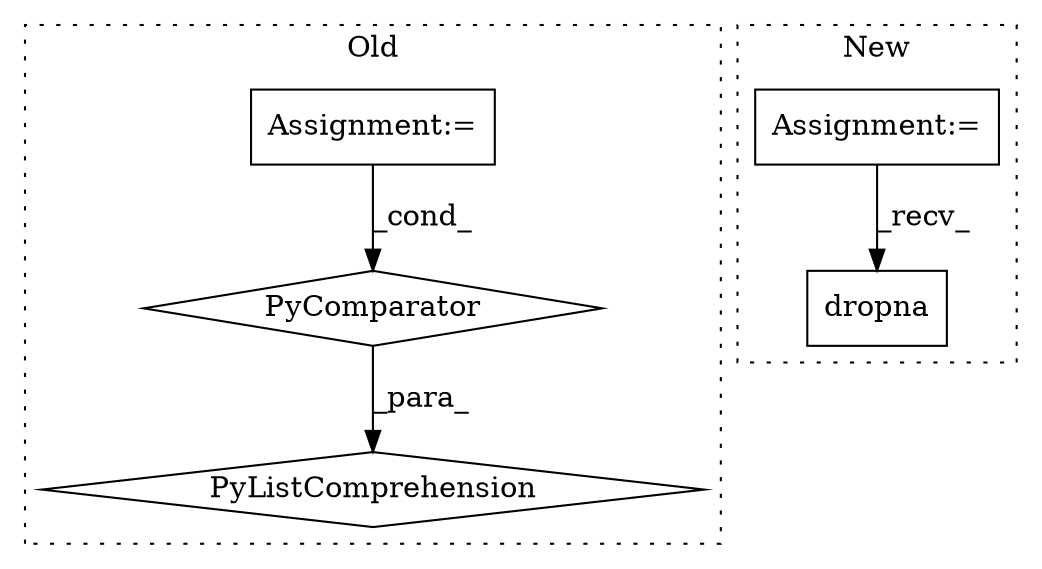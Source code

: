 digraph G {
subgraph cluster0 {
1 [label="PyListComprehension" a="109" s="6787" l="140" shape="diamond"];
3 [label="PyComparator" a="113" s="6878" l="41" shape="diamond"];
5 [label="Assignment:=" a="7" s="6878" l="41" shape="box"];
label = "Old";
style="dotted";
}
subgraph cluster1 {
2 [label="dropna" a="32" s="7029,7062" l="7,1" shape="box"];
4 [label="Assignment:=" a="7" s="5203" l="4" shape="box"];
label = "New";
style="dotted";
}
3 -> 1 [label="_para_"];
4 -> 2 [label="_recv_"];
5 -> 3 [label="_cond_"];
}